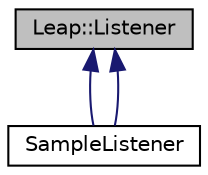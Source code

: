 digraph "Leap::Listener"
{
  edge [fontname="Helvetica",fontsize="10",labelfontname="Helvetica",labelfontsize="10"];
  node [fontname="Helvetica",fontsize="10",shape=record];
  Node0 [label="Leap::Listener",height=0.2,width=0.4,color="black", fillcolor="grey75", style="filled", fontcolor="black"];
  Node0 -> Node1 [dir="back",color="midnightblue",fontsize="10",style="solid",fontname="Helvetica"];
  Node1 [label="SampleListener",height=0.2,width=0.4,color="black", fillcolor="white", style="filled",URL="$class_sample_listener.html"];
  Node0 -> Node1 [dir="back",color="midnightblue",fontsize="10",style="solid",fontname="Helvetica"];
}
